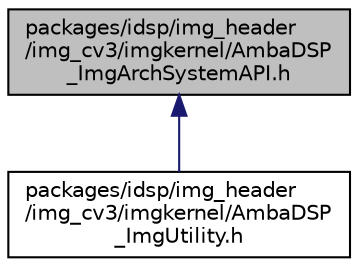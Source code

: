 digraph "packages/idsp/img_header/img_cv3/imgkernel/AmbaDSP_ImgArchSystemAPI.h"
{
 // INTERACTIVE_SVG=YES
 // LATEX_PDF_SIZE
  bgcolor="transparent";
  edge [fontname="Helvetica",fontsize="10",labelfontname="Helvetica",labelfontsize="10"];
  node [fontname="Helvetica",fontsize="10",shape=record];
  Node1 [label="packages/idsp/img_header\l/img_cv3/imgkernel/AmbaDSP\l_ImgArchSystemAPI.h",height=0.2,width=0.4,color="black", fillcolor="grey75", style="filled", fontcolor="black",tooltip=" "];
  Node1 -> Node2 [dir="back",color="midnightblue",fontsize="10",style="solid",fontname="Helvetica"];
  Node2 [label="packages/idsp/img_header\l/img_cv3/imgkernel/AmbaDSP\l_ImgUtility.h",height=0.2,width=0.4,color="black",URL="$d0/d7d/AmbaDSP__ImgUtility_8h.html",tooltip=" "];
}
